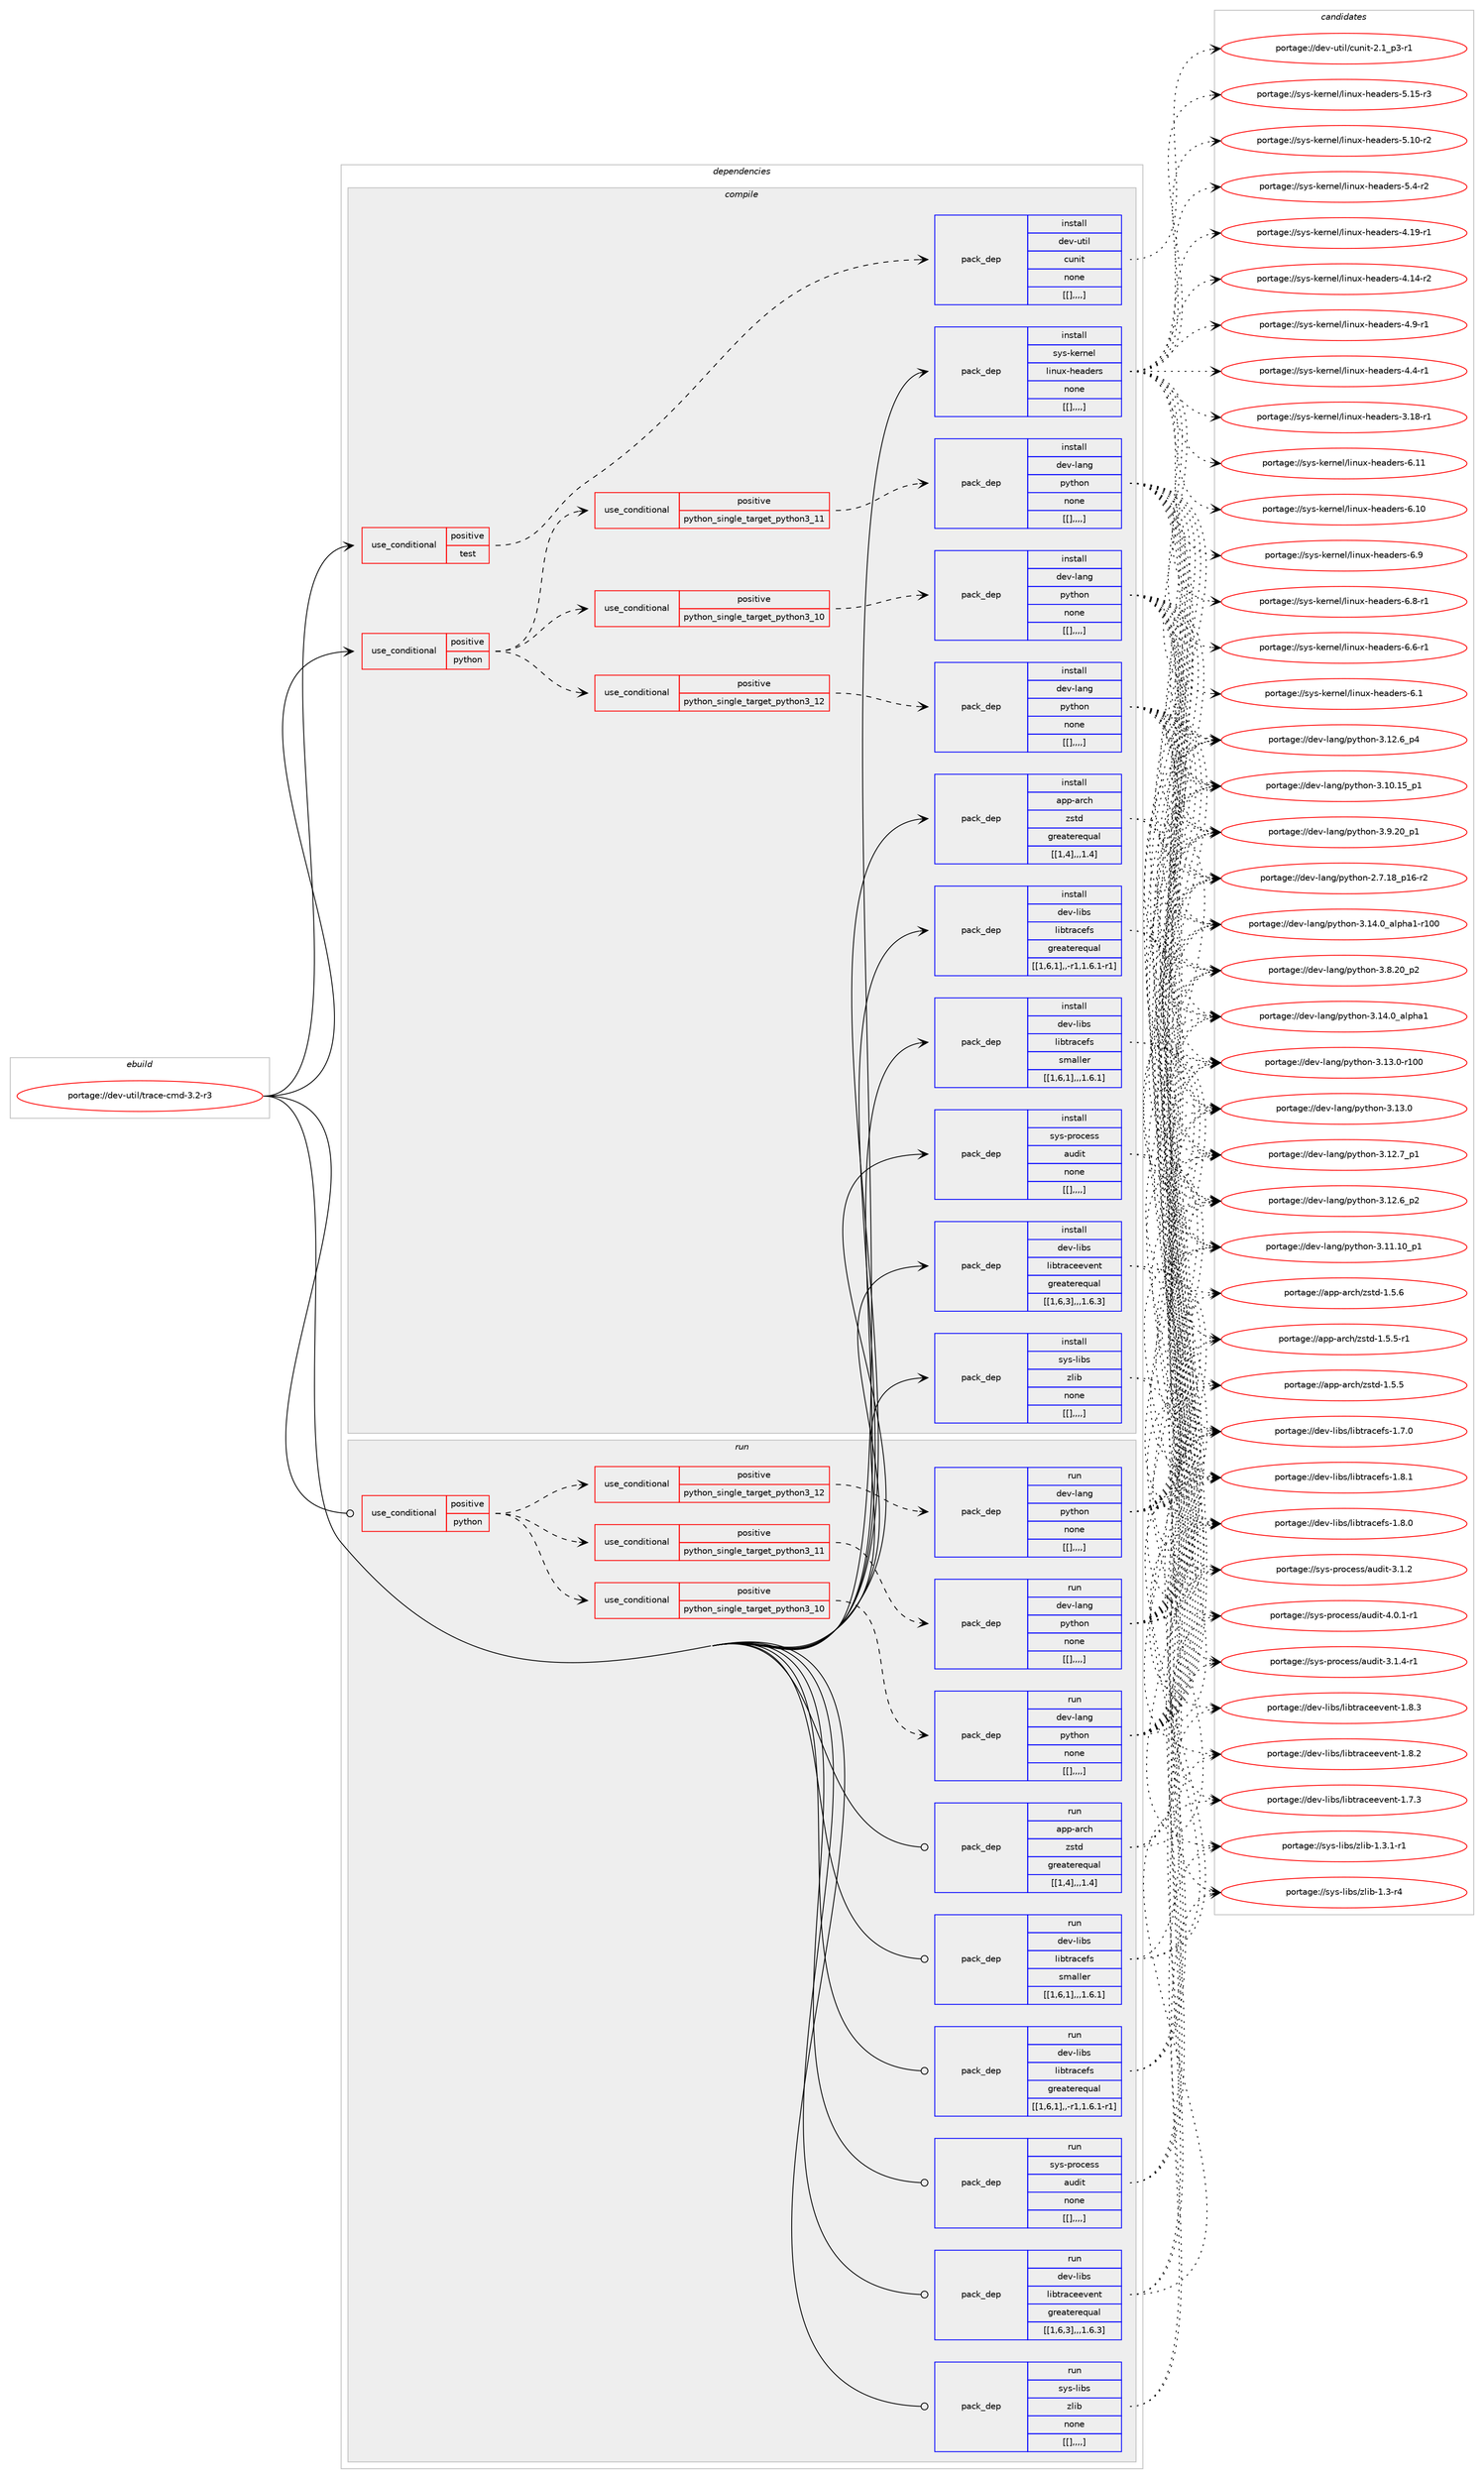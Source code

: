 digraph prolog {

# *************
# Graph options
# *************

newrank=true;
concentrate=true;
compound=true;
graph [rankdir=LR,fontname=Helvetica,fontsize=10,ranksep=1.5];#, ranksep=2.5, nodesep=0.2];
edge  [arrowhead=vee];
node  [fontname=Helvetica,fontsize=10];

# **********
# The ebuild
# **********

subgraph cluster_leftcol {
color=gray;
label=<<i>ebuild</i>>;
id [label="portage://dev-util/trace-cmd-3.2-r3", color=red, width=4, href="../dev-util/trace-cmd-3.2-r3.svg"];
}

# ****************
# The dependencies
# ****************

subgraph cluster_midcol {
color=gray;
label=<<i>dependencies</i>>;
subgraph cluster_compile {
fillcolor="#eeeeee";
style=filled;
label=<<i>compile</i>>;
subgraph cond66621 {
dependency232185 [label=<<TABLE BORDER="0" CELLBORDER="1" CELLSPACING="0" CELLPADDING="4"><TR><TD ROWSPAN="3" CELLPADDING="10">use_conditional</TD></TR><TR><TD>positive</TD></TR><TR><TD>python</TD></TR></TABLE>>, shape=none, color=red];
subgraph cond66627 {
dependency232203 [label=<<TABLE BORDER="0" CELLBORDER="1" CELLSPACING="0" CELLPADDING="4"><TR><TD ROWSPAN="3" CELLPADDING="10">use_conditional</TD></TR><TR><TD>positive</TD></TR><TR><TD>python_single_target_python3_10</TD></TR></TABLE>>, shape=none, color=red];
subgraph pack164049 {
dependency232224 [label=<<TABLE BORDER="0" CELLBORDER="1" CELLSPACING="0" CELLPADDING="4" WIDTH="220"><TR><TD ROWSPAN="6" CELLPADDING="30">pack_dep</TD></TR><TR><TD WIDTH="110">install</TD></TR><TR><TD>dev-lang</TD></TR><TR><TD>python</TD></TR><TR><TD>none</TD></TR><TR><TD>[[],,,,]</TD></TR></TABLE>>, shape=none, color=blue];
}
dependency232203:e -> dependency232224:w [weight=20,style="dashed",arrowhead="vee"];
}
dependency232185:e -> dependency232203:w [weight=20,style="dashed",arrowhead="vee"];
subgraph cond66635 {
dependency232240 [label=<<TABLE BORDER="0" CELLBORDER="1" CELLSPACING="0" CELLPADDING="4"><TR><TD ROWSPAN="3" CELLPADDING="10">use_conditional</TD></TR><TR><TD>positive</TD></TR><TR><TD>python_single_target_python3_11</TD></TR></TABLE>>, shape=none, color=red];
subgraph pack164065 {
dependency232273 [label=<<TABLE BORDER="0" CELLBORDER="1" CELLSPACING="0" CELLPADDING="4" WIDTH="220"><TR><TD ROWSPAN="6" CELLPADDING="30">pack_dep</TD></TR><TR><TD WIDTH="110">install</TD></TR><TR><TD>dev-lang</TD></TR><TR><TD>python</TD></TR><TR><TD>none</TD></TR><TR><TD>[[],,,,]</TD></TR></TABLE>>, shape=none, color=blue];
}
dependency232240:e -> dependency232273:w [weight=20,style="dashed",arrowhead="vee"];
}
dependency232185:e -> dependency232240:w [weight=20,style="dashed",arrowhead="vee"];
subgraph cond66652 {
dependency232289 [label=<<TABLE BORDER="0" CELLBORDER="1" CELLSPACING="0" CELLPADDING="4"><TR><TD ROWSPAN="3" CELLPADDING="10">use_conditional</TD></TR><TR><TD>positive</TD></TR><TR><TD>python_single_target_python3_12</TD></TR></TABLE>>, shape=none, color=red];
subgraph pack164096 {
dependency232291 [label=<<TABLE BORDER="0" CELLBORDER="1" CELLSPACING="0" CELLPADDING="4" WIDTH="220"><TR><TD ROWSPAN="6" CELLPADDING="30">pack_dep</TD></TR><TR><TD WIDTH="110">install</TD></TR><TR><TD>dev-lang</TD></TR><TR><TD>python</TD></TR><TR><TD>none</TD></TR><TR><TD>[[],,,,]</TD></TR></TABLE>>, shape=none, color=blue];
}
dependency232289:e -> dependency232291:w [weight=20,style="dashed",arrowhead="vee"];
}
dependency232185:e -> dependency232289:w [weight=20,style="dashed",arrowhead="vee"];
}
id:e -> dependency232185:w [weight=20,style="solid",arrowhead="vee"];
subgraph cond66665 {
dependency232329 [label=<<TABLE BORDER="0" CELLBORDER="1" CELLSPACING="0" CELLPADDING="4"><TR><TD ROWSPAN="3" CELLPADDING="10">use_conditional</TD></TR><TR><TD>positive</TD></TR><TR><TD>test</TD></TR></TABLE>>, shape=none, color=red];
subgraph pack164124 {
dependency232353 [label=<<TABLE BORDER="0" CELLBORDER="1" CELLSPACING="0" CELLPADDING="4" WIDTH="220"><TR><TD ROWSPAN="6" CELLPADDING="30">pack_dep</TD></TR><TR><TD WIDTH="110">install</TD></TR><TR><TD>dev-util</TD></TR><TR><TD>cunit</TD></TR><TR><TD>none</TD></TR><TR><TD>[[],,,,]</TD></TR></TABLE>>, shape=none, color=blue];
}
dependency232329:e -> dependency232353:w [weight=20,style="dashed",arrowhead="vee"];
}
id:e -> dependency232329:w [weight=20,style="solid",arrowhead="vee"];
subgraph pack164164 {
dependency232398 [label=<<TABLE BORDER="0" CELLBORDER="1" CELLSPACING="0" CELLPADDING="4" WIDTH="220"><TR><TD ROWSPAN="6" CELLPADDING="30">pack_dep</TD></TR><TR><TD WIDTH="110">install</TD></TR><TR><TD>app-arch</TD></TR><TR><TD>zstd</TD></TR><TR><TD>greaterequal</TD></TR><TR><TD>[[1,4],,,1.4]</TD></TR></TABLE>>, shape=none, color=blue];
}
id:e -> dependency232398:w [weight=20,style="solid",arrowhead="vee"];
subgraph pack164176 {
dependency232417 [label=<<TABLE BORDER="0" CELLBORDER="1" CELLSPACING="0" CELLPADDING="4" WIDTH="220"><TR><TD ROWSPAN="6" CELLPADDING="30">pack_dep</TD></TR><TR><TD WIDTH="110">install</TD></TR><TR><TD>dev-libs</TD></TR><TR><TD>libtraceevent</TD></TR><TR><TD>greaterequal</TD></TR><TR><TD>[[1,6,3],,,1.6.3]</TD></TR></TABLE>>, shape=none, color=blue];
}
id:e -> dependency232417:w [weight=20,style="solid",arrowhead="vee"];
subgraph pack164202 {
dependency232464 [label=<<TABLE BORDER="0" CELLBORDER="1" CELLSPACING="0" CELLPADDING="4" WIDTH="220"><TR><TD ROWSPAN="6" CELLPADDING="30">pack_dep</TD></TR><TR><TD WIDTH="110">install</TD></TR><TR><TD>dev-libs</TD></TR><TR><TD>libtracefs</TD></TR><TR><TD>greaterequal</TD></TR><TR><TD>[[1,6,1],,-r1,1.6.1-r1]</TD></TR></TABLE>>, shape=none, color=blue];
}
id:e -> dependency232464:w [weight=20,style="solid",arrowhead="vee"];
subgraph pack164231 {
dependency232475 [label=<<TABLE BORDER="0" CELLBORDER="1" CELLSPACING="0" CELLPADDING="4" WIDTH="220"><TR><TD ROWSPAN="6" CELLPADDING="30">pack_dep</TD></TR><TR><TD WIDTH="110">install</TD></TR><TR><TD>sys-kernel</TD></TR><TR><TD>linux-headers</TD></TR><TR><TD>none</TD></TR><TR><TD>[[],,,,]</TD></TR></TABLE>>, shape=none, color=blue];
}
id:e -> dependency232475:w [weight=20,style="solid",arrowhead="vee"];
subgraph pack164282 {
dependency232537 [label=<<TABLE BORDER="0" CELLBORDER="1" CELLSPACING="0" CELLPADDING="4" WIDTH="220"><TR><TD ROWSPAN="6" CELLPADDING="30">pack_dep</TD></TR><TR><TD WIDTH="110">install</TD></TR><TR><TD>sys-libs</TD></TR><TR><TD>zlib</TD></TR><TR><TD>none</TD></TR><TR><TD>[[],,,,]</TD></TR></TABLE>>, shape=none, color=blue];
}
id:e -> dependency232537:w [weight=20,style="solid",arrowhead="vee"];
subgraph pack164287 {
dependency232560 [label=<<TABLE BORDER="0" CELLBORDER="1" CELLSPACING="0" CELLPADDING="4" WIDTH="220"><TR><TD ROWSPAN="6" CELLPADDING="30">pack_dep</TD></TR><TR><TD WIDTH="110">install</TD></TR><TR><TD>sys-process</TD></TR><TR><TD>audit</TD></TR><TR><TD>none</TD></TR><TR><TD>[[],,,,]</TD></TR></TABLE>>, shape=none, color=blue];
}
id:e -> dependency232560:w [weight=20,style="solid",arrowhead="vee"];
subgraph pack164305 {
dependency232563 [label=<<TABLE BORDER="0" CELLBORDER="1" CELLSPACING="0" CELLPADDING="4" WIDTH="220"><TR><TD ROWSPAN="6" CELLPADDING="30">pack_dep</TD></TR><TR><TD WIDTH="110">install</TD></TR><TR><TD>dev-libs</TD></TR><TR><TD>libtracefs</TD></TR><TR><TD>smaller</TD></TR><TR><TD>[[1,6,1],,,1.6.1]</TD></TR></TABLE>>, shape=none, color=blue];
}
id:e -> dependency232563:w [weight=20,style="solid",arrowhead="vee"];
}
subgraph cluster_compileandrun {
fillcolor="#eeeeee";
style=filled;
label=<<i>compile and run</i>>;
}
subgraph cluster_run {
fillcolor="#eeeeee";
style=filled;
label=<<i>run</i>>;
subgraph cond66720 {
dependency232597 [label=<<TABLE BORDER="0" CELLBORDER="1" CELLSPACING="0" CELLPADDING="4"><TR><TD ROWSPAN="3" CELLPADDING="10">use_conditional</TD></TR><TR><TD>positive</TD></TR><TR><TD>python</TD></TR></TABLE>>, shape=none, color=red];
subgraph cond66727 {
dependency232639 [label=<<TABLE BORDER="0" CELLBORDER="1" CELLSPACING="0" CELLPADDING="4"><TR><TD ROWSPAN="3" CELLPADDING="10">use_conditional</TD></TR><TR><TD>positive</TD></TR><TR><TD>python_single_target_python3_10</TD></TR></TABLE>>, shape=none, color=red];
subgraph pack164366 {
dependency232645 [label=<<TABLE BORDER="0" CELLBORDER="1" CELLSPACING="0" CELLPADDING="4" WIDTH="220"><TR><TD ROWSPAN="6" CELLPADDING="30">pack_dep</TD></TR><TR><TD WIDTH="110">run</TD></TR><TR><TD>dev-lang</TD></TR><TR><TD>python</TD></TR><TR><TD>none</TD></TR><TR><TD>[[],,,,]</TD></TR></TABLE>>, shape=none, color=blue];
}
dependency232639:e -> dependency232645:w [weight=20,style="dashed",arrowhead="vee"];
}
dependency232597:e -> dependency232639:w [weight=20,style="dashed",arrowhead="vee"];
subgraph cond66736 {
dependency232683 [label=<<TABLE BORDER="0" CELLBORDER="1" CELLSPACING="0" CELLPADDING="4"><TR><TD ROWSPAN="3" CELLPADDING="10">use_conditional</TD></TR><TR><TD>positive</TD></TR><TR><TD>python_single_target_python3_11</TD></TR></TABLE>>, shape=none, color=red];
subgraph pack164392 {
dependency232717 [label=<<TABLE BORDER="0" CELLBORDER="1" CELLSPACING="0" CELLPADDING="4" WIDTH="220"><TR><TD ROWSPAN="6" CELLPADDING="30">pack_dep</TD></TR><TR><TD WIDTH="110">run</TD></TR><TR><TD>dev-lang</TD></TR><TR><TD>python</TD></TR><TR><TD>none</TD></TR><TR><TD>[[],,,,]</TD></TR></TABLE>>, shape=none, color=blue];
}
dependency232683:e -> dependency232717:w [weight=20,style="dashed",arrowhead="vee"];
}
dependency232597:e -> dependency232683:w [weight=20,style="dashed",arrowhead="vee"];
subgraph cond66763 {
dependency232796 [label=<<TABLE BORDER="0" CELLBORDER="1" CELLSPACING="0" CELLPADDING="4"><TR><TD ROWSPAN="3" CELLPADDING="10">use_conditional</TD></TR><TR><TD>positive</TD></TR><TR><TD>python_single_target_python3_12</TD></TR></TABLE>>, shape=none, color=red];
subgraph pack164485 {
dependency232816 [label=<<TABLE BORDER="0" CELLBORDER="1" CELLSPACING="0" CELLPADDING="4" WIDTH="220"><TR><TD ROWSPAN="6" CELLPADDING="30">pack_dep</TD></TR><TR><TD WIDTH="110">run</TD></TR><TR><TD>dev-lang</TD></TR><TR><TD>python</TD></TR><TR><TD>none</TD></TR><TR><TD>[[],,,,]</TD></TR></TABLE>>, shape=none, color=blue];
}
dependency232796:e -> dependency232816:w [weight=20,style="dashed",arrowhead="vee"];
}
dependency232597:e -> dependency232796:w [weight=20,style="dashed",arrowhead="vee"];
}
id:e -> dependency232597:w [weight=20,style="solid",arrowhead="odot"];
subgraph pack164489 {
dependency232819 [label=<<TABLE BORDER="0" CELLBORDER="1" CELLSPACING="0" CELLPADDING="4" WIDTH="220"><TR><TD ROWSPAN="6" CELLPADDING="30">pack_dep</TD></TR><TR><TD WIDTH="110">run</TD></TR><TR><TD>app-arch</TD></TR><TR><TD>zstd</TD></TR><TR><TD>greaterequal</TD></TR><TR><TD>[[1,4],,,1.4]</TD></TR></TABLE>>, shape=none, color=blue];
}
id:e -> dependency232819:w [weight=20,style="solid",arrowhead="odot"];
subgraph pack164539 {
dependency232887 [label=<<TABLE BORDER="0" CELLBORDER="1" CELLSPACING="0" CELLPADDING="4" WIDTH="220"><TR><TD ROWSPAN="6" CELLPADDING="30">pack_dep</TD></TR><TR><TD WIDTH="110">run</TD></TR><TR><TD>dev-libs</TD></TR><TR><TD>libtraceevent</TD></TR><TR><TD>greaterequal</TD></TR><TR><TD>[[1,6,3],,,1.6.3]</TD></TR></TABLE>>, shape=none, color=blue];
}
id:e -> dependency232887:w [weight=20,style="solid",arrowhead="odot"];
subgraph pack164543 {
dependency232919 [label=<<TABLE BORDER="0" CELLBORDER="1" CELLSPACING="0" CELLPADDING="4" WIDTH="220"><TR><TD ROWSPAN="6" CELLPADDING="30">pack_dep</TD></TR><TR><TD WIDTH="110">run</TD></TR><TR><TD>dev-libs</TD></TR><TR><TD>libtracefs</TD></TR><TR><TD>greaterequal</TD></TR><TR><TD>[[1,6,1],,-r1,1.6.1-r1]</TD></TR></TABLE>>, shape=none, color=blue];
}
id:e -> dependency232919:w [weight=20,style="solid",arrowhead="odot"];
subgraph pack164582 {
dependency232949 [label=<<TABLE BORDER="0" CELLBORDER="1" CELLSPACING="0" CELLPADDING="4" WIDTH="220"><TR><TD ROWSPAN="6" CELLPADDING="30">pack_dep</TD></TR><TR><TD WIDTH="110">run</TD></TR><TR><TD>sys-libs</TD></TR><TR><TD>zlib</TD></TR><TR><TD>none</TD></TR><TR><TD>[[],,,,]</TD></TR></TABLE>>, shape=none, color=blue];
}
id:e -> dependency232949:w [weight=20,style="solid",arrowhead="odot"];
subgraph pack164583 {
dependency232976 [label=<<TABLE BORDER="0" CELLBORDER="1" CELLSPACING="0" CELLPADDING="4" WIDTH="220"><TR><TD ROWSPAN="6" CELLPADDING="30">pack_dep</TD></TR><TR><TD WIDTH="110">run</TD></TR><TR><TD>sys-process</TD></TR><TR><TD>audit</TD></TR><TR><TD>none</TD></TR><TR><TD>[[],,,,]</TD></TR></TABLE>>, shape=none, color=blue];
}
id:e -> dependency232976:w [weight=20,style="solid",arrowhead="odot"];
subgraph pack164631 {
dependency233030 [label=<<TABLE BORDER="0" CELLBORDER="1" CELLSPACING="0" CELLPADDING="4" WIDTH="220"><TR><TD ROWSPAN="6" CELLPADDING="30">pack_dep</TD></TR><TR><TD WIDTH="110">run</TD></TR><TR><TD>dev-libs</TD></TR><TR><TD>libtracefs</TD></TR><TR><TD>smaller</TD></TR><TR><TD>[[1,6,1],,,1.6.1]</TD></TR></TABLE>>, shape=none, color=blue];
}
id:e -> dependency233030:w [weight=20,style="solid",arrowhead="odot"];
}
}

# **************
# The candidates
# **************

subgraph cluster_choices {
rank=same;
color=gray;
label=<<i>candidates</i>>;

subgraph choice163930 {
color=black;
nodesep=1;
choice100101118451089711010347112121116104111110455146495246489597108112104974945114494848 [label="portage://dev-lang/python-3.14.0_alpha1-r100", color=red, width=4,href="../dev-lang/python-3.14.0_alpha1-r100.svg"];
choice1001011184510897110103471121211161041111104551464952464895971081121049749 [label="portage://dev-lang/python-3.14.0_alpha1", color=red, width=4,href="../dev-lang/python-3.14.0_alpha1.svg"];
choice1001011184510897110103471121211161041111104551464951464845114494848 [label="portage://dev-lang/python-3.13.0-r100", color=red, width=4,href="../dev-lang/python-3.13.0-r100.svg"];
choice10010111845108971101034711212111610411111045514649514648 [label="portage://dev-lang/python-3.13.0", color=red, width=4,href="../dev-lang/python-3.13.0.svg"];
choice100101118451089711010347112121116104111110455146495046559511249 [label="portage://dev-lang/python-3.12.7_p1", color=red, width=4,href="../dev-lang/python-3.12.7_p1.svg"];
choice100101118451089711010347112121116104111110455146495046549511252 [label="portage://dev-lang/python-3.12.6_p4", color=red, width=4,href="../dev-lang/python-3.12.6_p4.svg"];
choice100101118451089711010347112121116104111110455146495046549511250 [label="portage://dev-lang/python-3.12.6_p2", color=red, width=4,href="../dev-lang/python-3.12.6_p2.svg"];
choice10010111845108971101034711212111610411111045514649494649489511249 [label="portage://dev-lang/python-3.11.10_p1", color=red, width=4,href="../dev-lang/python-3.11.10_p1.svg"];
choice10010111845108971101034711212111610411111045514649484649539511249 [label="portage://dev-lang/python-3.10.15_p1", color=red, width=4,href="../dev-lang/python-3.10.15_p1.svg"];
choice100101118451089711010347112121116104111110455146574650489511249 [label="portage://dev-lang/python-3.9.20_p1", color=red, width=4,href="../dev-lang/python-3.9.20_p1.svg"];
choice100101118451089711010347112121116104111110455146564650489511250 [label="portage://dev-lang/python-3.8.20_p2", color=red, width=4,href="../dev-lang/python-3.8.20_p2.svg"];
choice100101118451089711010347112121116104111110455046554649569511249544511450 [label="portage://dev-lang/python-2.7.18_p16-r2", color=red, width=4,href="../dev-lang/python-2.7.18_p16-r2.svg"];
dependency232224:e -> choice100101118451089711010347112121116104111110455146495246489597108112104974945114494848:w [style=dotted,weight="100"];
dependency232224:e -> choice1001011184510897110103471121211161041111104551464952464895971081121049749:w [style=dotted,weight="100"];
dependency232224:e -> choice1001011184510897110103471121211161041111104551464951464845114494848:w [style=dotted,weight="100"];
dependency232224:e -> choice10010111845108971101034711212111610411111045514649514648:w [style=dotted,weight="100"];
dependency232224:e -> choice100101118451089711010347112121116104111110455146495046559511249:w [style=dotted,weight="100"];
dependency232224:e -> choice100101118451089711010347112121116104111110455146495046549511252:w [style=dotted,weight="100"];
dependency232224:e -> choice100101118451089711010347112121116104111110455146495046549511250:w [style=dotted,weight="100"];
dependency232224:e -> choice10010111845108971101034711212111610411111045514649494649489511249:w [style=dotted,weight="100"];
dependency232224:e -> choice10010111845108971101034711212111610411111045514649484649539511249:w [style=dotted,weight="100"];
dependency232224:e -> choice100101118451089711010347112121116104111110455146574650489511249:w [style=dotted,weight="100"];
dependency232224:e -> choice100101118451089711010347112121116104111110455146564650489511250:w [style=dotted,weight="100"];
dependency232224:e -> choice100101118451089711010347112121116104111110455046554649569511249544511450:w [style=dotted,weight="100"];
}
subgraph choice163937 {
color=black;
nodesep=1;
choice100101118451089711010347112121116104111110455146495246489597108112104974945114494848 [label="portage://dev-lang/python-3.14.0_alpha1-r100", color=red, width=4,href="../dev-lang/python-3.14.0_alpha1-r100.svg"];
choice1001011184510897110103471121211161041111104551464952464895971081121049749 [label="portage://dev-lang/python-3.14.0_alpha1", color=red, width=4,href="../dev-lang/python-3.14.0_alpha1.svg"];
choice1001011184510897110103471121211161041111104551464951464845114494848 [label="portage://dev-lang/python-3.13.0-r100", color=red, width=4,href="../dev-lang/python-3.13.0-r100.svg"];
choice10010111845108971101034711212111610411111045514649514648 [label="portage://dev-lang/python-3.13.0", color=red, width=4,href="../dev-lang/python-3.13.0.svg"];
choice100101118451089711010347112121116104111110455146495046559511249 [label="portage://dev-lang/python-3.12.7_p1", color=red, width=4,href="../dev-lang/python-3.12.7_p1.svg"];
choice100101118451089711010347112121116104111110455146495046549511252 [label="portage://dev-lang/python-3.12.6_p4", color=red, width=4,href="../dev-lang/python-3.12.6_p4.svg"];
choice100101118451089711010347112121116104111110455146495046549511250 [label="portage://dev-lang/python-3.12.6_p2", color=red, width=4,href="../dev-lang/python-3.12.6_p2.svg"];
choice10010111845108971101034711212111610411111045514649494649489511249 [label="portage://dev-lang/python-3.11.10_p1", color=red, width=4,href="../dev-lang/python-3.11.10_p1.svg"];
choice10010111845108971101034711212111610411111045514649484649539511249 [label="portage://dev-lang/python-3.10.15_p1", color=red, width=4,href="../dev-lang/python-3.10.15_p1.svg"];
choice100101118451089711010347112121116104111110455146574650489511249 [label="portage://dev-lang/python-3.9.20_p1", color=red, width=4,href="../dev-lang/python-3.9.20_p1.svg"];
choice100101118451089711010347112121116104111110455146564650489511250 [label="portage://dev-lang/python-3.8.20_p2", color=red, width=4,href="../dev-lang/python-3.8.20_p2.svg"];
choice100101118451089711010347112121116104111110455046554649569511249544511450 [label="portage://dev-lang/python-2.7.18_p16-r2", color=red, width=4,href="../dev-lang/python-2.7.18_p16-r2.svg"];
dependency232273:e -> choice100101118451089711010347112121116104111110455146495246489597108112104974945114494848:w [style=dotted,weight="100"];
dependency232273:e -> choice1001011184510897110103471121211161041111104551464952464895971081121049749:w [style=dotted,weight="100"];
dependency232273:e -> choice1001011184510897110103471121211161041111104551464951464845114494848:w [style=dotted,weight="100"];
dependency232273:e -> choice10010111845108971101034711212111610411111045514649514648:w [style=dotted,weight="100"];
dependency232273:e -> choice100101118451089711010347112121116104111110455146495046559511249:w [style=dotted,weight="100"];
dependency232273:e -> choice100101118451089711010347112121116104111110455146495046549511252:w [style=dotted,weight="100"];
dependency232273:e -> choice100101118451089711010347112121116104111110455146495046549511250:w [style=dotted,weight="100"];
dependency232273:e -> choice10010111845108971101034711212111610411111045514649494649489511249:w [style=dotted,weight="100"];
dependency232273:e -> choice10010111845108971101034711212111610411111045514649484649539511249:w [style=dotted,weight="100"];
dependency232273:e -> choice100101118451089711010347112121116104111110455146574650489511249:w [style=dotted,weight="100"];
dependency232273:e -> choice100101118451089711010347112121116104111110455146564650489511250:w [style=dotted,weight="100"];
dependency232273:e -> choice100101118451089711010347112121116104111110455046554649569511249544511450:w [style=dotted,weight="100"];
}
subgraph choice163968 {
color=black;
nodesep=1;
choice100101118451089711010347112121116104111110455146495246489597108112104974945114494848 [label="portage://dev-lang/python-3.14.0_alpha1-r100", color=red, width=4,href="../dev-lang/python-3.14.0_alpha1-r100.svg"];
choice1001011184510897110103471121211161041111104551464952464895971081121049749 [label="portage://dev-lang/python-3.14.0_alpha1", color=red, width=4,href="../dev-lang/python-3.14.0_alpha1.svg"];
choice1001011184510897110103471121211161041111104551464951464845114494848 [label="portage://dev-lang/python-3.13.0-r100", color=red, width=4,href="../dev-lang/python-3.13.0-r100.svg"];
choice10010111845108971101034711212111610411111045514649514648 [label="portage://dev-lang/python-3.13.0", color=red, width=4,href="../dev-lang/python-3.13.0.svg"];
choice100101118451089711010347112121116104111110455146495046559511249 [label="portage://dev-lang/python-3.12.7_p1", color=red, width=4,href="../dev-lang/python-3.12.7_p1.svg"];
choice100101118451089711010347112121116104111110455146495046549511252 [label="portage://dev-lang/python-3.12.6_p4", color=red, width=4,href="../dev-lang/python-3.12.6_p4.svg"];
choice100101118451089711010347112121116104111110455146495046549511250 [label="portage://dev-lang/python-3.12.6_p2", color=red, width=4,href="../dev-lang/python-3.12.6_p2.svg"];
choice10010111845108971101034711212111610411111045514649494649489511249 [label="portage://dev-lang/python-3.11.10_p1", color=red, width=4,href="../dev-lang/python-3.11.10_p1.svg"];
choice10010111845108971101034711212111610411111045514649484649539511249 [label="portage://dev-lang/python-3.10.15_p1", color=red, width=4,href="../dev-lang/python-3.10.15_p1.svg"];
choice100101118451089711010347112121116104111110455146574650489511249 [label="portage://dev-lang/python-3.9.20_p1", color=red, width=4,href="../dev-lang/python-3.9.20_p1.svg"];
choice100101118451089711010347112121116104111110455146564650489511250 [label="portage://dev-lang/python-3.8.20_p2", color=red, width=4,href="../dev-lang/python-3.8.20_p2.svg"];
choice100101118451089711010347112121116104111110455046554649569511249544511450 [label="portage://dev-lang/python-2.7.18_p16-r2", color=red, width=4,href="../dev-lang/python-2.7.18_p16-r2.svg"];
dependency232291:e -> choice100101118451089711010347112121116104111110455146495246489597108112104974945114494848:w [style=dotted,weight="100"];
dependency232291:e -> choice1001011184510897110103471121211161041111104551464952464895971081121049749:w [style=dotted,weight="100"];
dependency232291:e -> choice1001011184510897110103471121211161041111104551464951464845114494848:w [style=dotted,weight="100"];
dependency232291:e -> choice10010111845108971101034711212111610411111045514649514648:w [style=dotted,weight="100"];
dependency232291:e -> choice100101118451089711010347112121116104111110455146495046559511249:w [style=dotted,weight="100"];
dependency232291:e -> choice100101118451089711010347112121116104111110455146495046549511252:w [style=dotted,weight="100"];
dependency232291:e -> choice100101118451089711010347112121116104111110455146495046549511250:w [style=dotted,weight="100"];
dependency232291:e -> choice10010111845108971101034711212111610411111045514649494649489511249:w [style=dotted,weight="100"];
dependency232291:e -> choice10010111845108971101034711212111610411111045514649484649539511249:w [style=dotted,weight="100"];
dependency232291:e -> choice100101118451089711010347112121116104111110455146574650489511249:w [style=dotted,weight="100"];
dependency232291:e -> choice100101118451089711010347112121116104111110455146564650489511250:w [style=dotted,weight="100"];
dependency232291:e -> choice100101118451089711010347112121116104111110455046554649569511249544511450:w [style=dotted,weight="100"];
}
subgraph choice163981 {
color=black;
nodesep=1;
choice1001011184511711610510847991171101051164550464995112514511449 [label="portage://dev-util/cunit-2.1_p3-r1", color=red, width=4,href="../dev-util/cunit-2.1_p3-r1.svg"];
dependency232353:e -> choice1001011184511711610510847991171101051164550464995112514511449:w [style=dotted,weight="100"];
}
subgraph choice163983 {
color=black;
nodesep=1;
choice9711211245971149910447122115116100454946534654 [label="portage://app-arch/zstd-1.5.6", color=red, width=4,href="../app-arch/zstd-1.5.6.svg"];
choice97112112459711499104471221151161004549465346534511449 [label="portage://app-arch/zstd-1.5.5-r1", color=red, width=4,href="../app-arch/zstd-1.5.5-r1.svg"];
choice9711211245971149910447122115116100454946534653 [label="portage://app-arch/zstd-1.5.5", color=red, width=4,href="../app-arch/zstd-1.5.5.svg"];
dependency232398:e -> choice9711211245971149910447122115116100454946534654:w [style=dotted,weight="100"];
dependency232398:e -> choice97112112459711499104471221151161004549465346534511449:w [style=dotted,weight="100"];
dependency232398:e -> choice9711211245971149910447122115116100454946534653:w [style=dotted,weight="100"];
}
subgraph choice163987 {
color=black;
nodesep=1;
choice100101118451081059811547108105981161149799101101118101110116454946564651 [label="portage://dev-libs/libtraceevent-1.8.3", color=red, width=4,href="../dev-libs/libtraceevent-1.8.3.svg"];
choice100101118451081059811547108105981161149799101101118101110116454946564650 [label="portage://dev-libs/libtraceevent-1.8.2", color=red, width=4,href="../dev-libs/libtraceevent-1.8.2.svg"];
choice100101118451081059811547108105981161149799101101118101110116454946554651 [label="portage://dev-libs/libtraceevent-1.7.3", color=red, width=4,href="../dev-libs/libtraceevent-1.7.3.svg"];
dependency232417:e -> choice100101118451081059811547108105981161149799101101118101110116454946564651:w [style=dotted,weight="100"];
dependency232417:e -> choice100101118451081059811547108105981161149799101101118101110116454946564650:w [style=dotted,weight="100"];
dependency232417:e -> choice100101118451081059811547108105981161149799101101118101110116454946554651:w [style=dotted,weight="100"];
}
subgraph choice164007 {
color=black;
nodesep=1;
choice100101118451081059811547108105981161149799101102115454946564649 [label="portage://dev-libs/libtracefs-1.8.1", color=red, width=4,href="../dev-libs/libtracefs-1.8.1.svg"];
choice100101118451081059811547108105981161149799101102115454946564648 [label="portage://dev-libs/libtracefs-1.8.0", color=red, width=4,href="../dev-libs/libtracefs-1.8.0.svg"];
choice100101118451081059811547108105981161149799101102115454946554648 [label="portage://dev-libs/libtracefs-1.7.0", color=red, width=4,href="../dev-libs/libtracefs-1.7.0.svg"];
dependency232464:e -> choice100101118451081059811547108105981161149799101102115454946564649:w [style=dotted,weight="100"];
dependency232464:e -> choice100101118451081059811547108105981161149799101102115454946564648:w [style=dotted,weight="100"];
dependency232464:e -> choice100101118451081059811547108105981161149799101102115454946554648:w [style=dotted,weight="100"];
}
subgraph choice164042 {
color=black;
nodesep=1;
choice115121115451071011141101011084710810511011712045104101971001011141154554464949 [label="portage://sys-kernel/linux-headers-6.11", color=red, width=4,href="../sys-kernel/linux-headers-6.11.svg"];
choice115121115451071011141101011084710810511011712045104101971001011141154554464948 [label="portage://sys-kernel/linux-headers-6.10", color=red, width=4,href="../sys-kernel/linux-headers-6.10.svg"];
choice1151211154510710111411010110847108105110117120451041019710010111411545544657 [label="portage://sys-kernel/linux-headers-6.9", color=red, width=4,href="../sys-kernel/linux-headers-6.9.svg"];
choice11512111545107101114110101108471081051101171204510410197100101114115455446564511449 [label="portage://sys-kernel/linux-headers-6.8-r1", color=red, width=4,href="../sys-kernel/linux-headers-6.8-r1.svg"];
choice11512111545107101114110101108471081051101171204510410197100101114115455446544511449 [label="portage://sys-kernel/linux-headers-6.6-r1", color=red, width=4,href="../sys-kernel/linux-headers-6.6-r1.svg"];
choice1151211154510710111411010110847108105110117120451041019710010111411545544649 [label="portage://sys-kernel/linux-headers-6.1", color=red, width=4,href="../sys-kernel/linux-headers-6.1.svg"];
choice1151211154510710111411010110847108105110117120451041019710010111411545534649534511451 [label="portage://sys-kernel/linux-headers-5.15-r3", color=red, width=4,href="../sys-kernel/linux-headers-5.15-r3.svg"];
choice1151211154510710111411010110847108105110117120451041019710010111411545534649484511450 [label="portage://sys-kernel/linux-headers-5.10-r2", color=red, width=4,href="../sys-kernel/linux-headers-5.10-r2.svg"];
choice11512111545107101114110101108471081051101171204510410197100101114115455346524511450 [label="portage://sys-kernel/linux-headers-5.4-r2", color=red, width=4,href="../sys-kernel/linux-headers-5.4-r2.svg"];
choice1151211154510710111411010110847108105110117120451041019710010111411545524649574511449 [label="portage://sys-kernel/linux-headers-4.19-r1", color=red, width=4,href="../sys-kernel/linux-headers-4.19-r1.svg"];
choice1151211154510710111411010110847108105110117120451041019710010111411545524649524511450 [label="portage://sys-kernel/linux-headers-4.14-r2", color=red, width=4,href="../sys-kernel/linux-headers-4.14-r2.svg"];
choice11512111545107101114110101108471081051101171204510410197100101114115455246574511449 [label="portage://sys-kernel/linux-headers-4.9-r1", color=red, width=4,href="../sys-kernel/linux-headers-4.9-r1.svg"];
choice11512111545107101114110101108471081051101171204510410197100101114115455246524511449 [label="portage://sys-kernel/linux-headers-4.4-r1", color=red, width=4,href="../sys-kernel/linux-headers-4.4-r1.svg"];
choice1151211154510710111411010110847108105110117120451041019710010111411545514649564511449 [label="portage://sys-kernel/linux-headers-3.18-r1", color=red, width=4,href="../sys-kernel/linux-headers-3.18-r1.svg"];
dependency232475:e -> choice115121115451071011141101011084710810511011712045104101971001011141154554464949:w [style=dotted,weight="100"];
dependency232475:e -> choice115121115451071011141101011084710810511011712045104101971001011141154554464948:w [style=dotted,weight="100"];
dependency232475:e -> choice1151211154510710111411010110847108105110117120451041019710010111411545544657:w [style=dotted,weight="100"];
dependency232475:e -> choice11512111545107101114110101108471081051101171204510410197100101114115455446564511449:w [style=dotted,weight="100"];
dependency232475:e -> choice11512111545107101114110101108471081051101171204510410197100101114115455446544511449:w [style=dotted,weight="100"];
dependency232475:e -> choice1151211154510710111411010110847108105110117120451041019710010111411545544649:w [style=dotted,weight="100"];
dependency232475:e -> choice1151211154510710111411010110847108105110117120451041019710010111411545534649534511451:w [style=dotted,weight="100"];
dependency232475:e -> choice1151211154510710111411010110847108105110117120451041019710010111411545534649484511450:w [style=dotted,weight="100"];
dependency232475:e -> choice11512111545107101114110101108471081051101171204510410197100101114115455346524511450:w [style=dotted,weight="100"];
dependency232475:e -> choice1151211154510710111411010110847108105110117120451041019710010111411545524649574511449:w [style=dotted,weight="100"];
dependency232475:e -> choice1151211154510710111411010110847108105110117120451041019710010111411545524649524511450:w [style=dotted,weight="100"];
dependency232475:e -> choice11512111545107101114110101108471081051101171204510410197100101114115455246574511449:w [style=dotted,weight="100"];
dependency232475:e -> choice11512111545107101114110101108471081051101171204510410197100101114115455246524511449:w [style=dotted,weight="100"];
dependency232475:e -> choice1151211154510710111411010110847108105110117120451041019710010111411545514649564511449:w [style=dotted,weight="100"];
}
subgraph choice164095 {
color=black;
nodesep=1;
choice115121115451081059811547122108105984549465146494511449 [label="portage://sys-libs/zlib-1.3.1-r1", color=red, width=4,href="../sys-libs/zlib-1.3.1-r1.svg"];
choice11512111545108105981154712210810598454946514511452 [label="portage://sys-libs/zlib-1.3-r4", color=red, width=4,href="../sys-libs/zlib-1.3-r4.svg"];
dependency232537:e -> choice115121115451081059811547122108105984549465146494511449:w [style=dotted,weight="100"];
dependency232537:e -> choice11512111545108105981154712210810598454946514511452:w [style=dotted,weight="100"];
}
subgraph choice164098 {
color=black;
nodesep=1;
choice115121115451121141119910111511547971171001051164552464846494511449 [label="portage://sys-process/audit-4.0.1-r1", color=red, width=4,href="../sys-process/audit-4.0.1-r1.svg"];
choice115121115451121141119910111511547971171001051164551464946524511449 [label="portage://sys-process/audit-3.1.4-r1", color=red, width=4,href="../sys-process/audit-3.1.4-r1.svg"];
choice11512111545112114111991011151154797117100105116455146494650 [label="portage://sys-process/audit-3.1.2", color=red, width=4,href="../sys-process/audit-3.1.2.svg"];
dependency232560:e -> choice115121115451121141119910111511547971171001051164552464846494511449:w [style=dotted,weight="100"];
dependency232560:e -> choice115121115451121141119910111511547971171001051164551464946524511449:w [style=dotted,weight="100"];
dependency232560:e -> choice11512111545112114111991011151154797117100105116455146494650:w [style=dotted,weight="100"];
}
subgraph choice164175 {
color=black;
nodesep=1;
choice100101118451081059811547108105981161149799101102115454946564649 [label="portage://dev-libs/libtracefs-1.8.1", color=red, width=4,href="../dev-libs/libtracefs-1.8.1.svg"];
choice100101118451081059811547108105981161149799101102115454946564648 [label="portage://dev-libs/libtracefs-1.8.0", color=red, width=4,href="../dev-libs/libtracefs-1.8.0.svg"];
choice100101118451081059811547108105981161149799101102115454946554648 [label="portage://dev-libs/libtracefs-1.7.0", color=red, width=4,href="../dev-libs/libtracefs-1.7.0.svg"];
dependency232563:e -> choice100101118451081059811547108105981161149799101102115454946564649:w [style=dotted,weight="100"];
dependency232563:e -> choice100101118451081059811547108105981161149799101102115454946564648:w [style=dotted,weight="100"];
dependency232563:e -> choice100101118451081059811547108105981161149799101102115454946554648:w [style=dotted,weight="100"];
}
subgraph choice164178 {
color=black;
nodesep=1;
choice100101118451089711010347112121116104111110455146495246489597108112104974945114494848 [label="portage://dev-lang/python-3.14.0_alpha1-r100", color=red, width=4,href="../dev-lang/python-3.14.0_alpha1-r100.svg"];
choice1001011184510897110103471121211161041111104551464952464895971081121049749 [label="portage://dev-lang/python-3.14.0_alpha1", color=red, width=4,href="../dev-lang/python-3.14.0_alpha1.svg"];
choice1001011184510897110103471121211161041111104551464951464845114494848 [label="portage://dev-lang/python-3.13.0-r100", color=red, width=4,href="../dev-lang/python-3.13.0-r100.svg"];
choice10010111845108971101034711212111610411111045514649514648 [label="portage://dev-lang/python-3.13.0", color=red, width=4,href="../dev-lang/python-3.13.0.svg"];
choice100101118451089711010347112121116104111110455146495046559511249 [label="portage://dev-lang/python-3.12.7_p1", color=red, width=4,href="../dev-lang/python-3.12.7_p1.svg"];
choice100101118451089711010347112121116104111110455146495046549511252 [label="portage://dev-lang/python-3.12.6_p4", color=red, width=4,href="../dev-lang/python-3.12.6_p4.svg"];
choice100101118451089711010347112121116104111110455146495046549511250 [label="portage://dev-lang/python-3.12.6_p2", color=red, width=4,href="../dev-lang/python-3.12.6_p2.svg"];
choice10010111845108971101034711212111610411111045514649494649489511249 [label="portage://dev-lang/python-3.11.10_p1", color=red, width=4,href="../dev-lang/python-3.11.10_p1.svg"];
choice10010111845108971101034711212111610411111045514649484649539511249 [label="portage://dev-lang/python-3.10.15_p1", color=red, width=4,href="../dev-lang/python-3.10.15_p1.svg"];
choice100101118451089711010347112121116104111110455146574650489511249 [label="portage://dev-lang/python-3.9.20_p1", color=red, width=4,href="../dev-lang/python-3.9.20_p1.svg"];
choice100101118451089711010347112121116104111110455146564650489511250 [label="portage://dev-lang/python-3.8.20_p2", color=red, width=4,href="../dev-lang/python-3.8.20_p2.svg"];
choice100101118451089711010347112121116104111110455046554649569511249544511450 [label="portage://dev-lang/python-2.7.18_p16-r2", color=red, width=4,href="../dev-lang/python-2.7.18_p16-r2.svg"];
dependency232645:e -> choice100101118451089711010347112121116104111110455146495246489597108112104974945114494848:w [style=dotted,weight="100"];
dependency232645:e -> choice1001011184510897110103471121211161041111104551464952464895971081121049749:w [style=dotted,weight="100"];
dependency232645:e -> choice1001011184510897110103471121211161041111104551464951464845114494848:w [style=dotted,weight="100"];
dependency232645:e -> choice10010111845108971101034711212111610411111045514649514648:w [style=dotted,weight="100"];
dependency232645:e -> choice100101118451089711010347112121116104111110455146495046559511249:w [style=dotted,weight="100"];
dependency232645:e -> choice100101118451089711010347112121116104111110455146495046549511252:w [style=dotted,weight="100"];
dependency232645:e -> choice100101118451089711010347112121116104111110455146495046549511250:w [style=dotted,weight="100"];
dependency232645:e -> choice10010111845108971101034711212111610411111045514649494649489511249:w [style=dotted,weight="100"];
dependency232645:e -> choice10010111845108971101034711212111610411111045514649484649539511249:w [style=dotted,weight="100"];
dependency232645:e -> choice100101118451089711010347112121116104111110455146574650489511249:w [style=dotted,weight="100"];
dependency232645:e -> choice100101118451089711010347112121116104111110455146564650489511250:w [style=dotted,weight="100"];
dependency232645:e -> choice100101118451089711010347112121116104111110455046554649569511249544511450:w [style=dotted,weight="100"];
}
subgraph choice164200 {
color=black;
nodesep=1;
choice100101118451089711010347112121116104111110455146495246489597108112104974945114494848 [label="portage://dev-lang/python-3.14.0_alpha1-r100", color=red, width=4,href="../dev-lang/python-3.14.0_alpha1-r100.svg"];
choice1001011184510897110103471121211161041111104551464952464895971081121049749 [label="portage://dev-lang/python-3.14.0_alpha1", color=red, width=4,href="../dev-lang/python-3.14.0_alpha1.svg"];
choice1001011184510897110103471121211161041111104551464951464845114494848 [label="portage://dev-lang/python-3.13.0-r100", color=red, width=4,href="../dev-lang/python-3.13.0-r100.svg"];
choice10010111845108971101034711212111610411111045514649514648 [label="portage://dev-lang/python-3.13.0", color=red, width=4,href="../dev-lang/python-3.13.0.svg"];
choice100101118451089711010347112121116104111110455146495046559511249 [label="portage://dev-lang/python-3.12.7_p1", color=red, width=4,href="../dev-lang/python-3.12.7_p1.svg"];
choice100101118451089711010347112121116104111110455146495046549511252 [label="portage://dev-lang/python-3.12.6_p4", color=red, width=4,href="../dev-lang/python-3.12.6_p4.svg"];
choice100101118451089711010347112121116104111110455146495046549511250 [label="portage://dev-lang/python-3.12.6_p2", color=red, width=4,href="../dev-lang/python-3.12.6_p2.svg"];
choice10010111845108971101034711212111610411111045514649494649489511249 [label="portage://dev-lang/python-3.11.10_p1", color=red, width=4,href="../dev-lang/python-3.11.10_p1.svg"];
choice10010111845108971101034711212111610411111045514649484649539511249 [label="portage://dev-lang/python-3.10.15_p1", color=red, width=4,href="../dev-lang/python-3.10.15_p1.svg"];
choice100101118451089711010347112121116104111110455146574650489511249 [label="portage://dev-lang/python-3.9.20_p1", color=red, width=4,href="../dev-lang/python-3.9.20_p1.svg"];
choice100101118451089711010347112121116104111110455146564650489511250 [label="portage://dev-lang/python-3.8.20_p2", color=red, width=4,href="../dev-lang/python-3.8.20_p2.svg"];
choice100101118451089711010347112121116104111110455046554649569511249544511450 [label="portage://dev-lang/python-2.7.18_p16-r2", color=red, width=4,href="../dev-lang/python-2.7.18_p16-r2.svg"];
dependency232717:e -> choice100101118451089711010347112121116104111110455146495246489597108112104974945114494848:w [style=dotted,weight="100"];
dependency232717:e -> choice1001011184510897110103471121211161041111104551464952464895971081121049749:w [style=dotted,weight="100"];
dependency232717:e -> choice1001011184510897110103471121211161041111104551464951464845114494848:w [style=dotted,weight="100"];
dependency232717:e -> choice10010111845108971101034711212111610411111045514649514648:w [style=dotted,weight="100"];
dependency232717:e -> choice100101118451089711010347112121116104111110455146495046559511249:w [style=dotted,weight="100"];
dependency232717:e -> choice100101118451089711010347112121116104111110455146495046549511252:w [style=dotted,weight="100"];
dependency232717:e -> choice100101118451089711010347112121116104111110455146495046549511250:w [style=dotted,weight="100"];
dependency232717:e -> choice10010111845108971101034711212111610411111045514649494649489511249:w [style=dotted,weight="100"];
dependency232717:e -> choice10010111845108971101034711212111610411111045514649484649539511249:w [style=dotted,weight="100"];
dependency232717:e -> choice100101118451089711010347112121116104111110455146574650489511249:w [style=dotted,weight="100"];
dependency232717:e -> choice100101118451089711010347112121116104111110455146564650489511250:w [style=dotted,weight="100"];
dependency232717:e -> choice100101118451089711010347112121116104111110455046554649569511249544511450:w [style=dotted,weight="100"];
}
subgraph choice164241 {
color=black;
nodesep=1;
choice100101118451089711010347112121116104111110455146495246489597108112104974945114494848 [label="portage://dev-lang/python-3.14.0_alpha1-r100", color=red, width=4,href="../dev-lang/python-3.14.0_alpha1-r100.svg"];
choice1001011184510897110103471121211161041111104551464952464895971081121049749 [label="portage://dev-lang/python-3.14.0_alpha1", color=red, width=4,href="../dev-lang/python-3.14.0_alpha1.svg"];
choice1001011184510897110103471121211161041111104551464951464845114494848 [label="portage://dev-lang/python-3.13.0-r100", color=red, width=4,href="../dev-lang/python-3.13.0-r100.svg"];
choice10010111845108971101034711212111610411111045514649514648 [label="portage://dev-lang/python-3.13.0", color=red, width=4,href="../dev-lang/python-3.13.0.svg"];
choice100101118451089711010347112121116104111110455146495046559511249 [label="portage://dev-lang/python-3.12.7_p1", color=red, width=4,href="../dev-lang/python-3.12.7_p1.svg"];
choice100101118451089711010347112121116104111110455146495046549511252 [label="portage://dev-lang/python-3.12.6_p4", color=red, width=4,href="../dev-lang/python-3.12.6_p4.svg"];
choice100101118451089711010347112121116104111110455146495046549511250 [label="portage://dev-lang/python-3.12.6_p2", color=red, width=4,href="../dev-lang/python-3.12.6_p2.svg"];
choice10010111845108971101034711212111610411111045514649494649489511249 [label="portage://dev-lang/python-3.11.10_p1", color=red, width=4,href="../dev-lang/python-3.11.10_p1.svg"];
choice10010111845108971101034711212111610411111045514649484649539511249 [label="portage://dev-lang/python-3.10.15_p1", color=red, width=4,href="../dev-lang/python-3.10.15_p1.svg"];
choice100101118451089711010347112121116104111110455146574650489511249 [label="portage://dev-lang/python-3.9.20_p1", color=red, width=4,href="../dev-lang/python-3.9.20_p1.svg"];
choice100101118451089711010347112121116104111110455146564650489511250 [label="portage://dev-lang/python-3.8.20_p2", color=red, width=4,href="../dev-lang/python-3.8.20_p2.svg"];
choice100101118451089711010347112121116104111110455046554649569511249544511450 [label="portage://dev-lang/python-2.7.18_p16-r2", color=red, width=4,href="../dev-lang/python-2.7.18_p16-r2.svg"];
dependency232816:e -> choice100101118451089711010347112121116104111110455146495246489597108112104974945114494848:w [style=dotted,weight="100"];
dependency232816:e -> choice1001011184510897110103471121211161041111104551464952464895971081121049749:w [style=dotted,weight="100"];
dependency232816:e -> choice1001011184510897110103471121211161041111104551464951464845114494848:w [style=dotted,weight="100"];
dependency232816:e -> choice10010111845108971101034711212111610411111045514649514648:w [style=dotted,weight="100"];
dependency232816:e -> choice100101118451089711010347112121116104111110455146495046559511249:w [style=dotted,weight="100"];
dependency232816:e -> choice100101118451089711010347112121116104111110455146495046549511252:w [style=dotted,weight="100"];
dependency232816:e -> choice100101118451089711010347112121116104111110455146495046549511250:w [style=dotted,weight="100"];
dependency232816:e -> choice10010111845108971101034711212111610411111045514649494649489511249:w [style=dotted,weight="100"];
dependency232816:e -> choice10010111845108971101034711212111610411111045514649484649539511249:w [style=dotted,weight="100"];
dependency232816:e -> choice100101118451089711010347112121116104111110455146574650489511249:w [style=dotted,weight="100"];
dependency232816:e -> choice100101118451089711010347112121116104111110455146564650489511250:w [style=dotted,weight="100"];
dependency232816:e -> choice100101118451089711010347112121116104111110455046554649569511249544511450:w [style=dotted,weight="100"];
}
subgraph choice164266 {
color=black;
nodesep=1;
choice9711211245971149910447122115116100454946534654 [label="portage://app-arch/zstd-1.5.6", color=red, width=4,href="../app-arch/zstd-1.5.6.svg"];
choice97112112459711499104471221151161004549465346534511449 [label="portage://app-arch/zstd-1.5.5-r1", color=red, width=4,href="../app-arch/zstd-1.5.5-r1.svg"];
choice9711211245971149910447122115116100454946534653 [label="portage://app-arch/zstd-1.5.5", color=red, width=4,href="../app-arch/zstd-1.5.5.svg"];
dependency232819:e -> choice9711211245971149910447122115116100454946534654:w [style=dotted,weight="100"];
dependency232819:e -> choice97112112459711499104471221151161004549465346534511449:w [style=dotted,weight="100"];
dependency232819:e -> choice9711211245971149910447122115116100454946534653:w [style=dotted,weight="100"];
}
subgraph choice164270 {
color=black;
nodesep=1;
choice100101118451081059811547108105981161149799101101118101110116454946564651 [label="portage://dev-libs/libtraceevent-1.8.3", color=red, width=4,href="../dev-libs/libtraceevent-1.8.3.svg"];
choice100101118451081059811547108105981161149799101101118101110116454946564650 [label="portage://dev-libs/libtraceevent-1.8.2", color=red, width=4,href="../dev-libs/libtraceevent-1.8.2.svg"];
choice100101118451081059811547108105981161149799101101118101110116454946554651 [label="portage://dev-libs/libtraceevent-1.7.3", color=red, width=4,href="../dev-libs/libtraceevent-1.7.3.svg"];
dependency232887:e -> choice100101118451081059811547108105981161149799101101118101110116454946564651:w [style=dotted,weight="100"];
dependency232887:e -> choice100101118451081059811547108105981161149799101101118101110116454946564650:w [style=dotted,weight="100"];
dependency232887:e -> choice100101118451081059811547108105981161149799101101118101110116454946554651:w [style=dotted,weight="100"];
}
subgraph choice164272 {
color=black;
nodesep=1;
choice100101118451081059811547108105981161149799101102115454946564649 [label="portage://dev-libs/libtracefs-1.8.1", color=red, width=4,href="../dev-libs/libtracefs-1.8.1.svg"];
choice100101118451081059811547108105981161149799101102115454946564648 [label="portage://dev-libs/libtracefs-1.8.0", color=red, width=4,href="../dev-libs/libtracefs-1.8.0.svg"];
choice100101118451081059811547108105981161149799101102115454946554648 [label="portage://dev-libs/libtracefs-1.7.0", color=red, width=4,href="../dev-libs/libtracefs-1.7.0.svg"];
dependency232919:e -> choice100101118451081059811547108105981161149799101102115454946564649:w [style=dotted,weight="100"];
dependency232919:e -> choice100101118451081059811547108105981161149799101102115454946564648:w [style=dotted,weight="100"];
dependency232919:e -> choice100101118451081059811547108105981161149799101102115454946554648:w [style=dotted,weight="100"];
}
subgraph choice164275 {
color=black;
nodesep=1;
choice115121115451081059811547122108105984549465146494511449 [label="portage://sys-libs/zlib-1.3.1-r1", color=red, width=4,href="../sys-libs/zlib-1.3.1-r1.svg"];
choice11512111545108105981154712210810598454946514511452 [label="portage://sys-libs/zlib-1.3-r4", color=red, width=4,href="../sys-libs/zlib-1.3-r4.svg"];
dependency232949:e -> choice115121115451081059811547122108105984549465146494511449:w [style=dotted,weight="100"];
dependency232949:e -> choice11512111545108105981154712210810598454946514511452:w [style=dotted,weight="100"];
}
subgraph choice164280 {
color=black;
nodesep=1;
choice115121115451121141119910111511547971171001051164552464846494511449 [label="portage://sys-process/audit-4.0.1-r1", color=red, width=4,href="../sys-process/audit-4.0.1-r1.svg"];
choice115121115451121141119910111511547971171001051164551464946524511449 [label="portage://sys-process/audit-3.1.4-r1", color=red, width=4,href="../sys-process/audit-3.1.4-r1.svg"];
choice11512111545112114111991011151154797117100105116455146494650 [label="portage://sys-process/audit-3.1.2", color=red, width=4,href="../sys-process/audit-3.1.2.svg"];
dependency232976:e -> choice115121115451121141119910111511547971171001051164552464846494511449:w [style=dotted,weight="100"];
dependency232976:e -> choice115121115451121141119910111511547971171001051164551464946524511449:w [style=dotted,weight="100"];
dependency232976:e -> choice11512111545112114111991011151154797117100105116455146494650:w [style=dotted,weight="100"];
}
subgraph choice164294 {
color=black;
nodesep=1;
choice100101118451081059811547108105981161149799101102115454946564649 [label="portage://dev-libs/libtracefs-1.8.1", color=red, width=4,href="../dev-libs/libtracefs-1.8.1.svg"];
choice100101118451081059811547108105981161149799101102115454946564648 [label="portage://dev-libs/libtracefs-1.8.0", color=red, width=4,href="../dev-libs/libtracefs-1.8.0.svg"];
choice100101118451081059811547108105981161149799101102115454946554648 [label="portage://dev-libs/libtracefs-1.7.0", color=red, width=4,href="../dev-libs/libtracefs-1.7.0.svg"];
dependency233030:e -> choice100101118451081059811547108105981161149799101102115454946564649:w [style=dotted,weight="100"];
dependency233030:e -> choice100101118451081059811547108105981161149799101102115454946564648:w [style=dotted,weight="100"];
dependency233030:e -> choice100101118451081059811547108105981161149799101102115454946554648:w [style=dotted,weight="100"];
}
}

}
